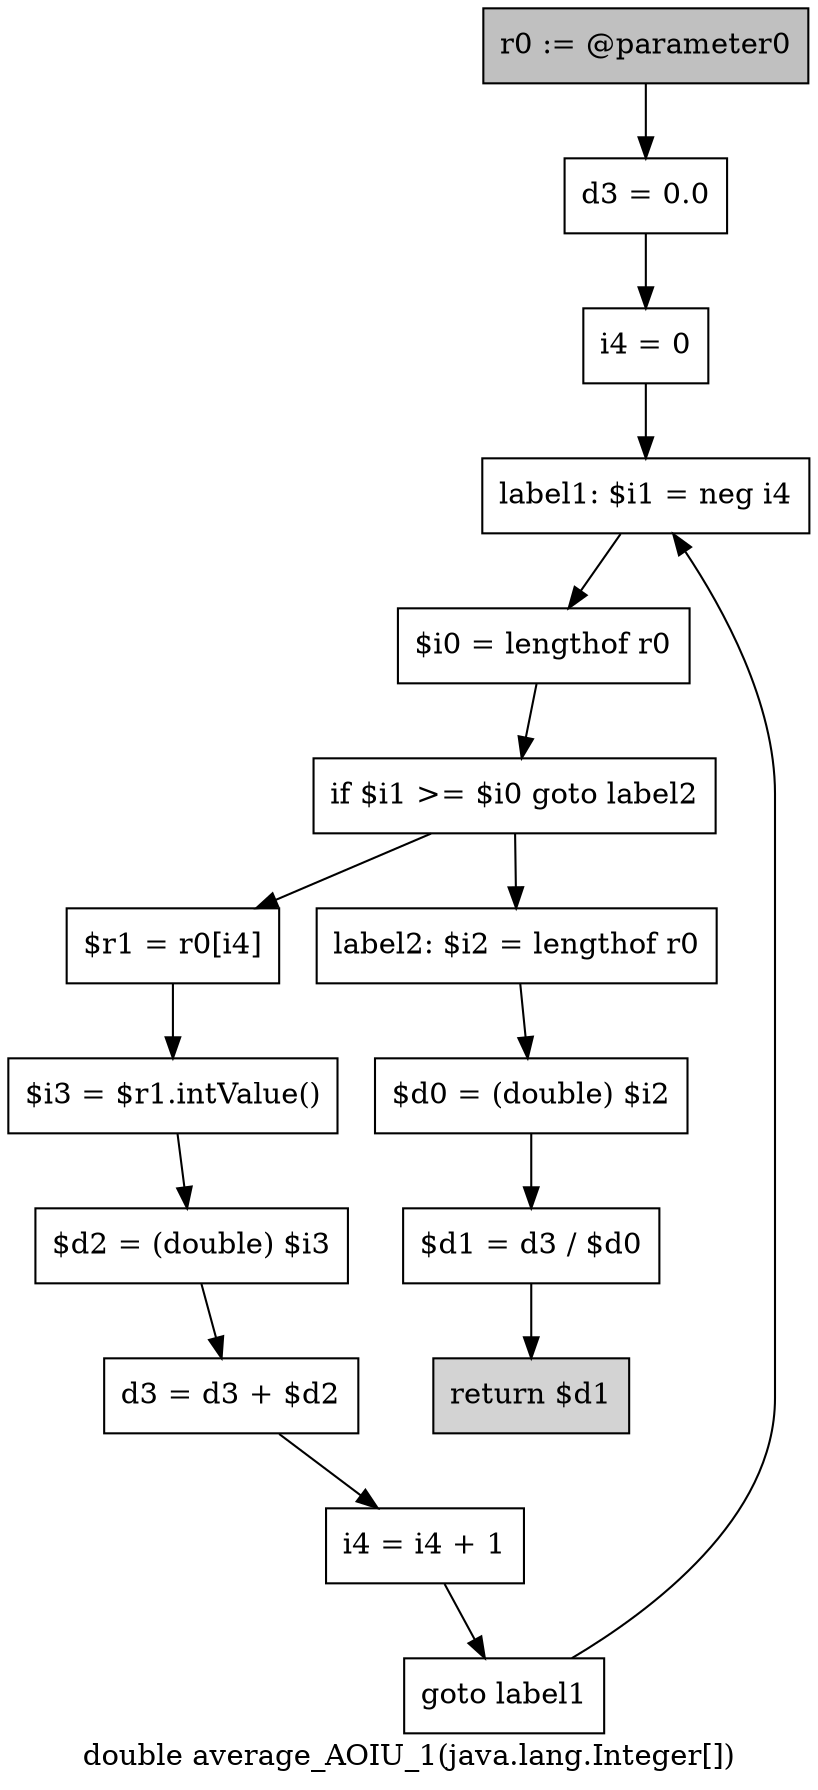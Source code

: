 digraph "double average_AOIU_1(java.lang.Integer[])" {
    label="double average_AOIU_1(java.lang.Integer[])";
    node [shape=box];
    "0" [style=filled,fillcolor=gray,label="r0 := @parameter0",];
    "1" [label="d3 = 0.0",];
    "0"->"1";
    "2" [label="i4 = 0",];
    "1"->"2";
    "3" [label="label1: $i1 = neg i4",];
    "2"->"3";
    "4" [label="$i0 = lengthof r0",];
    "3"->"4";
    "5" [label="if $i1 >= $i0 goto label2",];
    "4"->"5";
    "6" [label="$r1 = r0[i4]",];
    "5"->"6";
    "12" [label="label2: $i2 = lengthof r0",];
    "5"->"12";
    "7" [label="$i3 = $r1.intValue()",];
    "6"->"7";
    "8" [label="$d2 = (double) $i3",];
    "7"->"8";
    "9" [label="d3 = d3 + $d2",];
    "8"->"9";
    "10" [label="i4 = i4 + 1",];
    "9"->"10";
    "11" [label="goto label1",];
    "10"->"11";
    "11"->"3";
    "13" [label="$d0 = (double) $i2",];
    "12"->"13";
    "14" [label="$d1 = d3 / $d0",];
    "13"->"14";
    "15" [style=filled,fillcolor=lightgray,label="return $d1",];
    "14"->"15";
}
